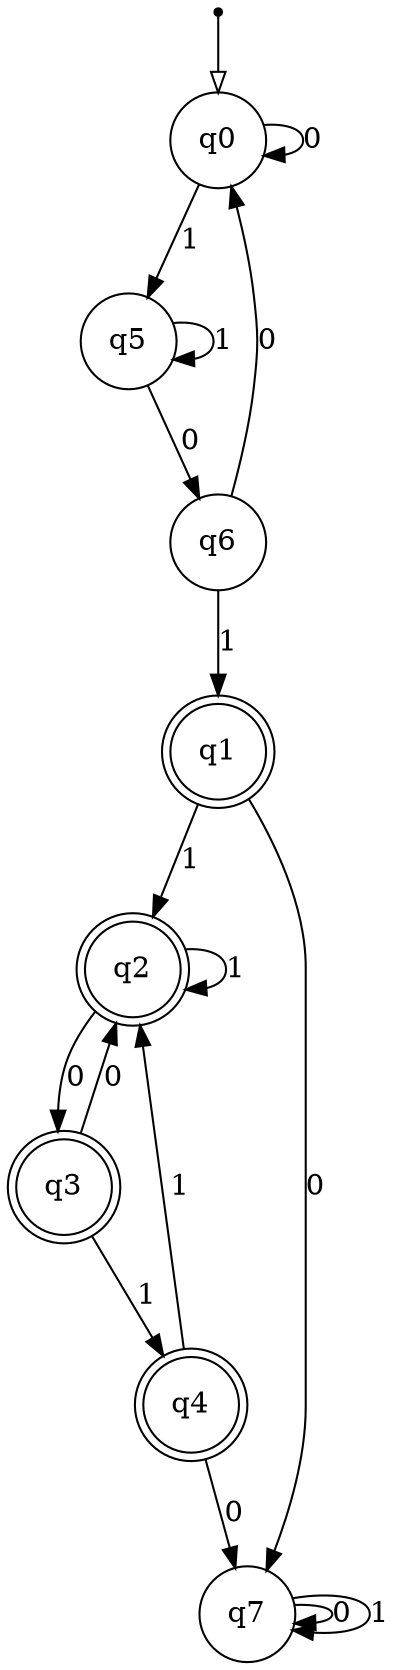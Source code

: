 digraph {
  node [shape=point]; __start;
  node [shape = circle]; q0;
  node [shape = doublecircle]; q1;
  node [shape = doublecircle]; q2;
  node [shape = doublecircle]; q3;
  node [shape = doublecircle]; q4;
  node [shape = circle]; q5;
  node [shape = circle]; q6;
  node [shape = circle]; q7;

  __start -> q0 [arrowhead = empty];
  q0 -> q0 [label = "0"];
  q0 -> q5 [label = "1"];
  q1 -> q7 [label = "0"];
  q1 -> q2 [label = "1"];
  q2 -> q3 [label = "0"];
  q2 -> q2 [label = "1"];
  q3 -> q2 [label = "0"];
  q3 -> q4 [label = "1"];
  q4 -> q7 [label = "0"];
  q4 -> q2 [label = "1"];
  q5 -> q6 [label = "0"];
  q5 -> q5 [label = "1"];
  q6 -> q0 [label = "0"];
  q6 -> q1 [label = "1"];
  q7 -> q7 [label = "0"];
  q7 -> q7 [label = "1"];
}